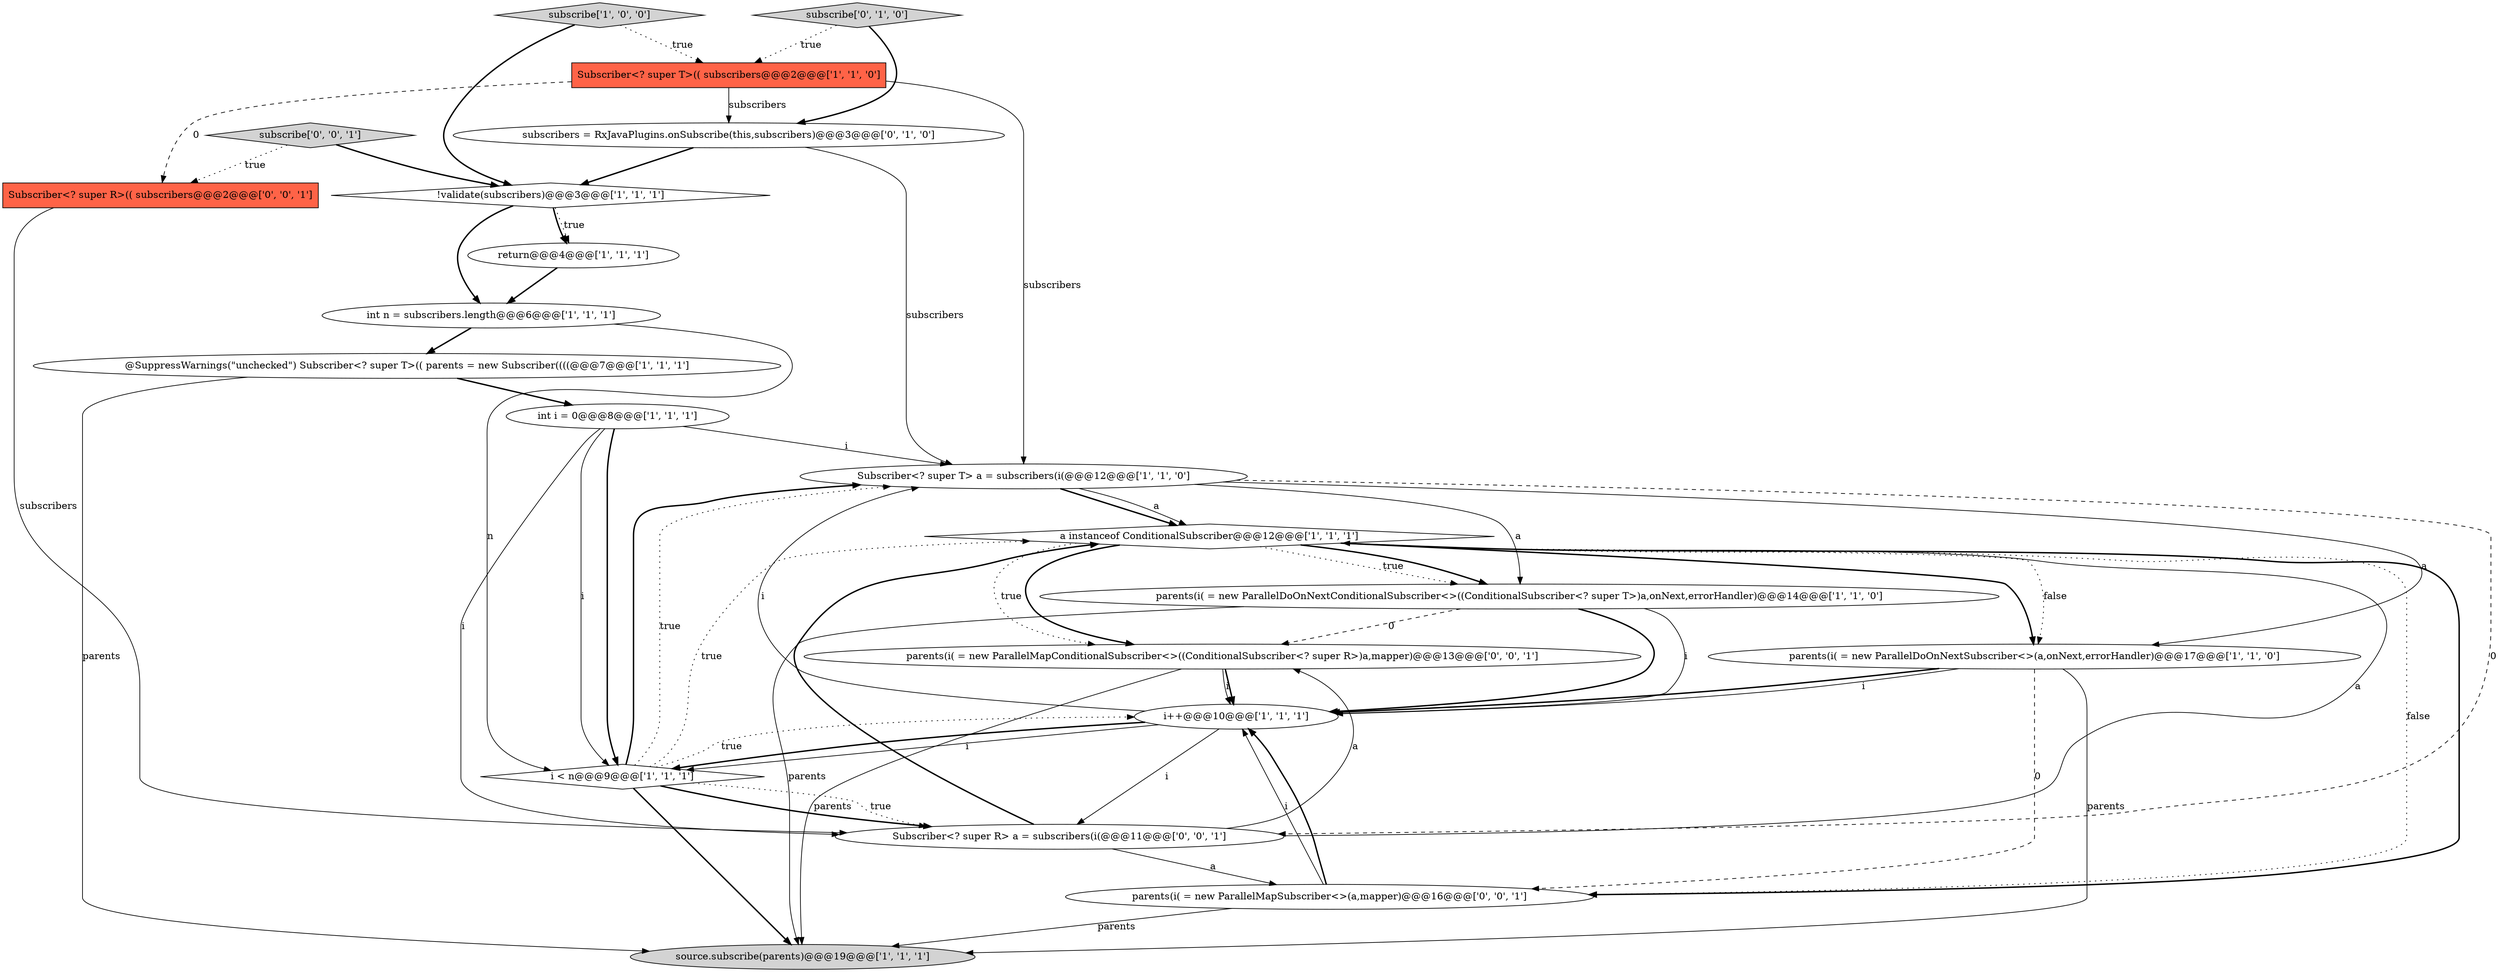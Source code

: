 digraph {
3 [style = filled, label = "subscribe['1', '0', '0']", fillcolor = lightgray, shape = diamond image = "AAA0AAABBB1BBB"];
13 [style = filled, label = "i < n@@@9@@@['1', '1', '1']", fillcolor = white, shape = diamond image = "AAA0AAABBB1BBB"];
16 [style = filled, label = "subscribe['0', '0', '1']", fillcolor = lightgray, shape = diamond image = "AAA0AAABBB3BBB"];
15 [style = filled, label = "subscribers = RxJavaPlugins.onSubscribe(this,subscribers)@@@3@@@['0', '1', '0']", fillcolor = white, shape = ellipse image = "AAA1AAABBB2BBB"];
9 [style = filled, label = "int n = subscribers.length@@@6@@@['1', '1', '1']", fillcolor = white, shape = ellipse image = "AAA0AAABBB1BBB"];
5 [style = filled, label = "a instanceof ConditionalSubscriber@@@12@@@['1', '1', '1']", fillcolor = white, shape = diamond image = "AAA0AAABBB1BBB"];
1 [style = filled, label = "Subscriber<? super T>(( subscribers@@@2@@@['1', '1', '0']", fillcolor = tomato, shape = box image = "AAA0AAABBB1BBB"];
2 [style = filled, label = "source.subscribe(parents)@@@19@@@['1', '1', '1']", fillcolor = lightgray, shape = ellipse image = "AAA0AAABBB1BBB"];
20 [style = filled, label = "parents(i( = new ParallelMapConditionalSubscriber<>((ConditionalSubscriber<? super R>)a,mapper)@@@13@@@['0', '0', '1']", fillcolor = white, shape = ellipse image = "AAA0AAABBB3BBB"];
18 [style = filled, label = "parents(i( = new ParallelMapSubscriber<>(a,mapper)@@@16@@@['0', '0', '1']", fillcolor = white, shape = ellipse image = "AAA0AAABBB3BBB"];
6 [style = filled, label = "parents(i( = new ParallelDoOnNextConditionalSubscriber<>((ConditionalSubscriber<? super T>)a,onNext,errorHandler)@@@14@@@['1', '1', '0']", fillcolor = white, shape = ellipse image = "AAA0AAABBB1BBB"];
10 [style = filled, label = "i++@@@10@@@['1', '1', '1']", fillcolor = white, shape = ellipse image = "AAA0AAABBB1BBB"];
11 [style = filled, label = "parents(i( = new ParallelDoOnNextSubscriber<>(a,onNext,errorHandler)@@@17@@@['1', '1', '0']", fillcolor = white, shape = ellipse image = "AAA0AAABBB1BBB"];
4 [style = filled, label = "int i = 0@@@8@@@['1', '1', '1']", fillcolor = white, shape = ellipse image = "AAA0AAABBB1BBB"];
7 [style = filled, label = "return@@@4@@@['1', '1', '1']", fillcolor = white, shape = ellipse image = "AAA0AAABBB1BBB"];
17 [style = filled, label = "Subscriber<? super R> a = subscribers(i(@@@11@@@['0', '0', '1']", fillcolor = white, shape = ellipse image = "AAA0AAABBB3BBB"];
14 [style = filled, label = "subscribe['0', '1', '0']", fillcolor = lightgray, shape = diamond image = "AAA0AAABBB2BBB"];
8 [style = filled, label = "Subscriber<? super T> a = subscribers(i(@@@12@@@['1', '1', '0']", fillcolor = white, shape = ellipse image = "AAA0AAABBB1BBB"];
0 [style = filled, label = "!validate(subscribers)@@@3@@@['1', '1', '1']", fillcolor = white, shape = diamond image = "AAA0AAABBB1BBB"];
19 [style = filled, label = "Subscriber<? super R>(( subscribers@@@2@@@['0', '0', '1']", fillcolor = tomato, shape = box image = "AAA0AAABBB3BBB"];
12 [style = filled, label = "@SuppressWarnings(\"unchecked\") Subscriber<? super T>(( parents = new Subscriber((((@@@7@@@['1', '1', '1']", fillcolor = white, shape = ellipse image = "AAA0AAABBB1BBB"];
1->8 [style = solid, label="subscribers"];
5->18 [style = dotted, label="false"];
4->13 [style = solid, label="i"];
8->6 [style = solid, label="a"];
1->15 [style = solid, label="subscribers"];
8->5 [style = bold, label=""];
17->18 [style = solid, label="a"];
20->10 [style = bold, label=""];
6->20 [style = dashed, label="0"];
3->1 [style = dotted, label="true"];
14->1 [style = dotted, label="true"];
0->7 [style = bold, label=""];
7->9 [style = bold, label=""];
13->17 [style = bold, label=""];
0->7 [style = dotted, label="true"];
12->4 [style = bold, label=""];
0->9 [style = bold, label=""];
18->10 [style = solid, label="i"];
16->0 [style = bold, label=""];
5->11 [style = dotted, label="false"];
10->13 [style = solid, label="i"];
6->10 [style = solid, label="i"];
13->10 [style = dotted, label="true"];
8->5 [style = solid, label="a"];
13->8 [style = dotted, label="true"];
4->17 [style = solid, label="i"];
20->10 [style = solid, label="i"];
13->17 [style = dotted, label="true"];
4->8 [style = solid, label="i"];
18->2 [style = solid, label="parents"];
9->13 [style = solid, label="n"];
6->10 [style = bold, label=""];
5->6 [style = dotted, label="true"];
1->19 [style = dashed, label="0"];
11->2 [style = solid, label="parents"];
11->10 [style = bold, label=""];
6->2 [style = solid, label="parents"];
16->19 [style = dotted, label="true"];
15->0 [style = bold, label=""];
10->13 [style = bold, label=""];
5->11 [style = bold, label=""];
3->0 [style = bold, label=""];
18->10 [style = bold, label=""];
5->20 [style = bold, label=""];
11->18 [style = dashed, label="0"];
5->18 [style = bold, label=""];
10->8 [style = solid, label="i"];
8->11 [style = solid, label="a"];
11->10 [style = solid, label="i"];
19->17 [style = solid, label="subscribers"];
4->13 [style = bold, label=""];
10->17 [style = solid, label="i"];
13->5 [style = dotted, label="true"];
13->8 [style = bold, label=""];
13->2 [style = bold, label=""];
17->20 [style = solid, label="a"];
14->15 [style = bold, label=""];
12->2 [style = solid, label="parents"];
8->17 [style = dashed, label="0"];
17->5 [style = bold, label=""];
17->5 [style = solid, label="a"];
5->6 [style = bold, label=""];
9->12 [style = bold, label=""];
5->20 [style = dotted, label="true"];
20->2 [style = solid, label="parents"];
15->8 [style = solid, label="subscribers"];
}
